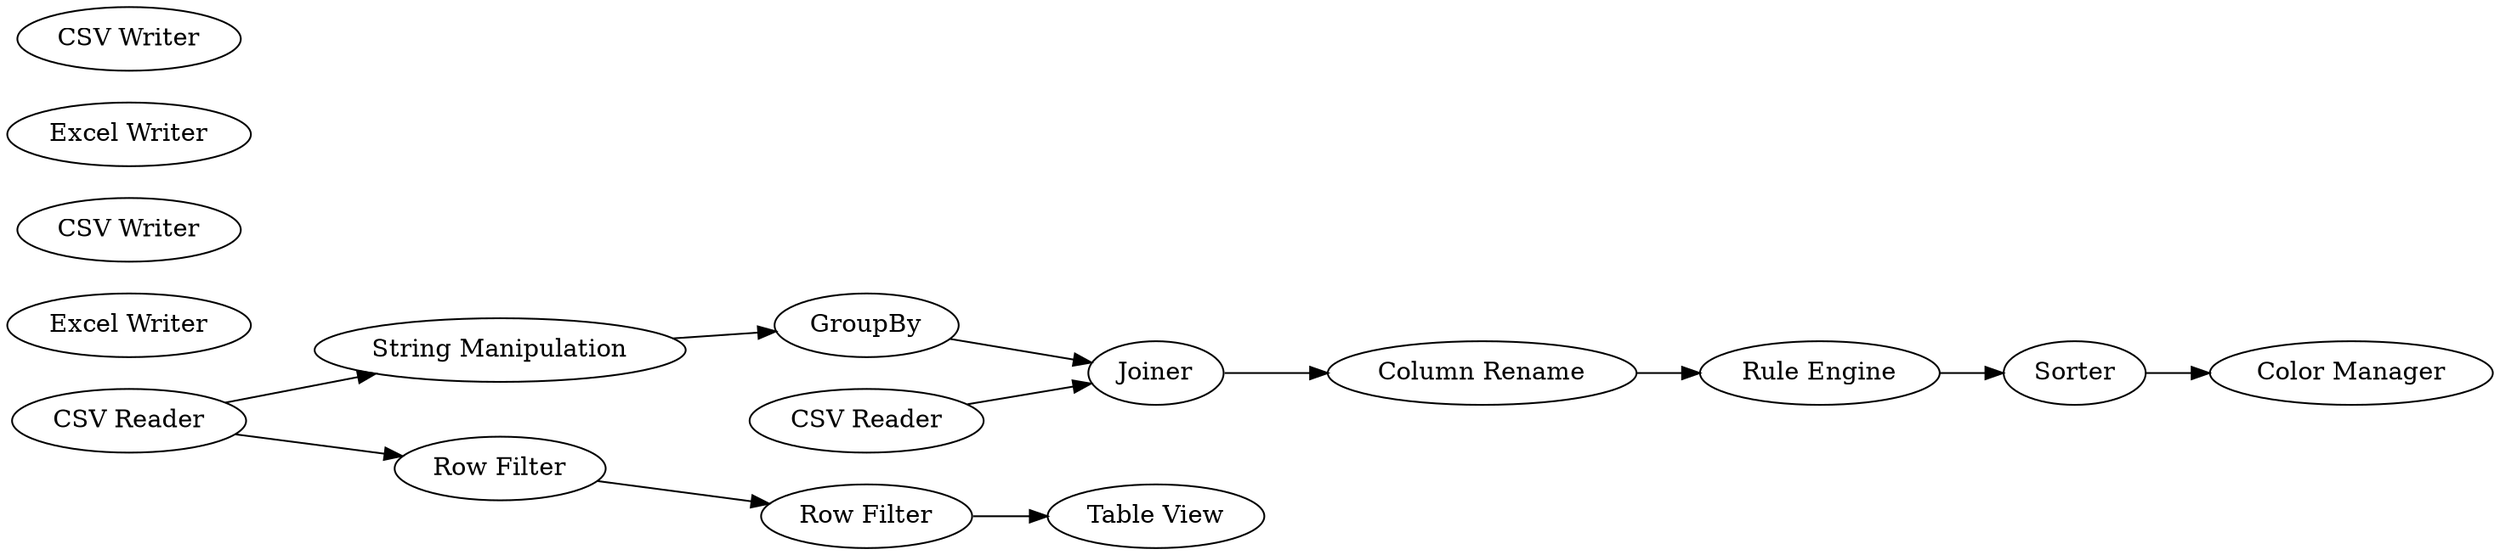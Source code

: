 digraph {
	1 [label="CSV Reader"]
	2 [label=GroupBy]
	21 [label=Joiner]
	23 [label="String Manipulation"]
	29 [label="Column Rename"]
	30 [label="Rule Engine"]
	31 [label=Sorter]
	33 [label="Color Manager"]
	35 [label="Excel Writer"]
	36 [label="CSV Writer"]
	38 [label="Row Filter"]
	39 [label="Row Filter"]
	41 [label="Table View"]
	42 [label="CSV Reader"]
	43 [label="Excel Writer"]
	44 [label="CSV Writer"]
	1 -> 38
	1 -> 23
	2 -> 21
	21 -> 29
	23 -> 2
	29 -> 30
	30 -> 31
	31 -> 33
	38 -> 39
	39 -> 41
	42 -> 21
	rankdir=LR
}
